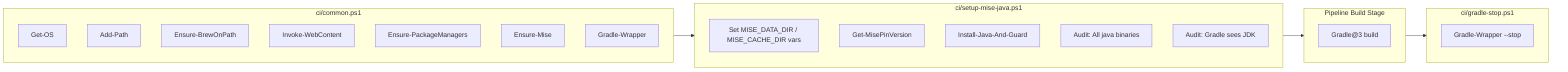 flowchart LR
    subgraph Common["ci/common.ps1"]
        A1[Get-OS]
        A2[Add-Path]
        A3[Ensure-BrewOnPath]
        A4[Invoke-WebContent]
        A5[Ensure-PackageManagers]
        A6[Ensure-Mise]
        A7[Gradle-Wrapper]
    end

    subgraph Setup["ci/setup-mise-java.ps1"]
        B1[Set MISE_DATA_DIR / MISE_CACHE_DIR vars]
        B2[Get-MisePinVersion]
        B3[Install-Java-And-Guard]
        B4[Audit: All java binaries]
        B5[Audit: Gradle sees JDK]
    end

    subgraph Build["Pipeline Build Stage"]
        C1["Gradle@3 build"]
    end

    subgraph Stop["ci/gradle-stop.ps1"]
        D1[Gradle-Wrapper --stop]
    end

    Common --> Setup
    Setup --> Build
    Build --> Stop